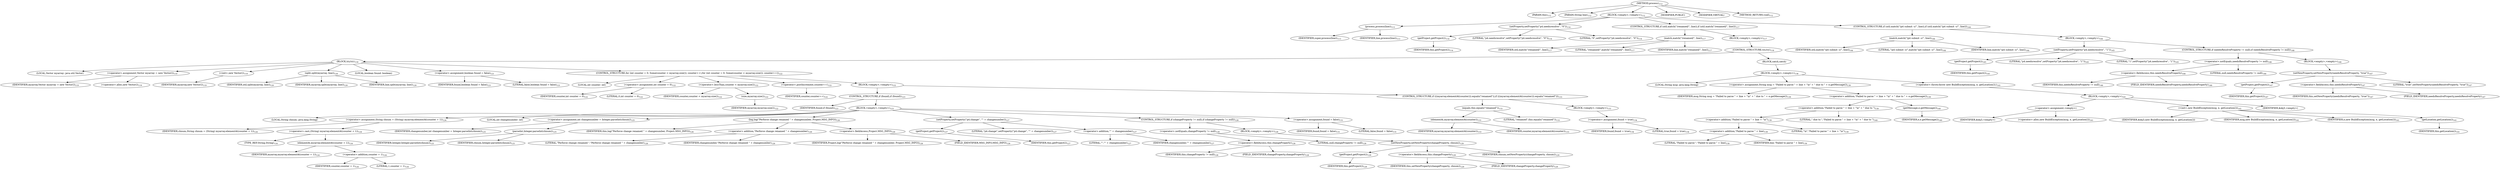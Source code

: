 digraph "process" {  
"115" [label = <(METHOD,process)<SUB>112</SUB>> ]
"15" [label = <(PARAM,this)<SUB>112</SUB>> ]
"116" [label = <(PARAM,String line)<SUB>112</SUB>> ]
"117" [label = <(BLOCK,&lt;empty&gt;,&lt;empty&gt;)<SUB>112</SUB>> ]
"118" [label = <(process,process(line))<SUB>113</SUB>> ]
"119" [label = <(IDENTIFIER,super,process(line))<SUB>113</SUB>> ]
"120" [label = <(IDENTIFIER,line,process(line))<SUB>113</SUB>> ]
"121" [label = <(setProperty,setProperty(&quot;p4.needsresolve&quot;, &quot;0&quot;))<SUB>114</SUB>> ]
"122" [label = <(getProject,getProject())<SUB>114</SUB>> ]
"14" [label = <(IDENTIFIER,this,getProject())<SUB>114</SUB>> ]
"123" [label = <(LITERAL,&quot;p4.needsresolve&quot;,setProperty(&quot;p4.needsresolve&quot;, &quot;0&quot;))<SUB>114</SUB>> ]
"124" [label = <(LITERAL,&quot;0&quot;,setProperty(&quot;p4.needsresolve&quot;, &quot;0&quot;))<SUB>114</SUB>> ]
"125" [label = <(CONTROL_STRUCTURE,if (util.match(&quot;/renamed/&quot;, line)),if (util.match(&quot;/renamed/&quot;, line)))<SUB>117</SUB>> ]
"126" [label = <(match,match(&quot;/renamed/&quot;, line))<SUB>117</SUB>> ]
"127" [label = <(IDENTIFIER,util,match(&quot;/renamed/&quot;, line))<SUB>117</SUB>> ]
"128" [label = <(LITERAL,&quot;/renamed/&quot;,match(&quot;/renamed/&quot;, line))<SUB>117</SUB>> ]
"129" [label = <(IDENTIFIER,line,match(&quot;/renamed/&quot;, line))<SUB>117</SUB>> ]
"130" [label = <(BLOCK,&lt;empty&gt;,&lt;empty&gt;)<SUB>117</SUB>> ]
"131" [label = <(CONTROL_STRUCTURE,try,try)<SUB>118</SUB>> ]
"132" [label = <(BLOCK,try,try)<SUB>118</SUB>> ]
"17" [label = <(LOCAL,Vector myarray: java.util.Vector)> ]
"133" [label = <(&lt;operator&gt;.assignment,Vector myarray = new Vector())<SUB>119</SUB>> ]
"134" [label = <(IDENTIFIER,myarray,Vector myarray = new Vector())<SUB>119</SUB>> ]
"135" [label = <(&lt;operator&gt;.alloc,new Vector())<SUB>119</SUB>> ]
"136" [label = <(&lt;init&gt;,new Vector())<SUB>119</SUB>> ]
"16" [label = <(IDENTIFIER,myarray,new Vector())<SUB>119</SUB>> ]
"137" [label = <(split,split(myarray, line))<SUB>120</SUB>> ]
"138" [label = <(IDENTIFIER,util,split(myarray, line))<SUB>120</SUB>> ]
"139" [label = <(IDENTIFIER,myarray,split(myarray, line))<SUB>120</SUB>> ]
"140" [label = <(IDENTIFIER,line,split(myarray, line))<SUB>120</SUB>> ]
"141" [label = <(LOCAL,boolean found: boolean)> ]
"142" [label = <(&lt;operator&gt;.assignment,boolean found = false)<SUB>121</SUB>> ]
"143" [label = <(IDENTIFIER,found,boolean found = false)<SUB>121</SUB>> ]
"144" [label = <(LITERAL,false,boolean found = false)<SUB>121</SUB>> ]
"145" [label = <(CONTROL_STRUCTURE,for (int counter = 0; Some(counter &lt; myarray.size()); counter++),for (int counter = 0; Some(counter &lt; myarray.size()); counter++))<SUB>122</SUB>> ]
"146" [label = <(LOCAL,int counter: int)> ]
"147" [label = <(&lt;operator&gt;.assignment,int counter = 0)<SUB>122</SUB>> ]
"148" [label = <(IDENTIFIER,counter,int counter = 0)<SUB>122</SUB>> ]
"149" [label = <(LITERAL,0,int counter = 0)<SUB>122</SUB>> ]
"150" [label = <(&lt;operator&gt;.lessThan,counter &lt; myarray.size())<SUB>122</SUB>> ]
"151" [label = <(IDENTIFIER,counter,counter &lt; myarray.size())<SUB>122</SUB>> ]
"152" [label = <(size,myarray.size())<SUB>122</SUB>> ]
"153" [label = <(IDENTIFIER,myarray,myarray.size())<SUB>122</SUB>> ]
"154" [label = <(&lt;operator&gt;.postIncrement,counter++)<SUB>122</SUB>> ]
"155" [label = <(IDENTIFIER,counter,counter++)<SUB>122</SUB>> ]
"156" [label = <(BLOCK,&lt;empty&gt;,&lt;empty&gt;)<SUB>122</SUB>> ]
"157" [label = <(CONTROL_STRUCTURE,if (found),if (found))<SUB>123</SUB>> ]
"158" [label = <(IDENTIFIER,found,if (found))<SUB>123</SUB>> ]
"159" [label = <(BLOCK,&lt;empty&gt;,&lt;empty&gt;)<SUB>123</SUB>> ]
"160" [label = <(LOCAL,String chnum: java.lang.String)> ]
"161" [label = <(&lt;operator&gt;.assignment,String chnum = (String) myarray.elementAt(counter + 1))<SUB>124</SUB>> ]
"162" [label = <(IDENTIFIER,chnum,String chnum = (String) myarray.elementAt(counter + 1))<SUB>124</SUB>> ]
"163" [label = <(&lt;operator&gt;.cast,(String) myarray.elementAt(counter + 1))<SUB>124</SUB>> ]
"164" [label = <(TYPE_REF,String,String)<SUB>124</SUB>> ]
"165" [label = <(elementAt,myarray.elementAt(counter + 1))<SUB>124</SUB>> ]
"166" [label = <(IDENTIFIER,myarray,myarray.elementAt(counter + 1))<SUB>124</SUB>> ]
"167" [label = <(&lt;operator&gt;.addition,counter + 1)<SUB>124</SUB>> ]
"168" [label = <(IDENTIFIER,counter,counter + 1)<SUB>124</SUB>> ]
"169" [label = <(LITERAL,1,counter + 1)<SUB>124</SUB>> ]
"170" [label = <(LOCAL,int changenumber: int)> ]
"171" [label = <(&lt;operator&gt;.assignment,int changenumber = Integer.parseInt(chnum))<SUB>125</SUB>> ]
"172" [label = <(IDENTIFIER,changenumber,int changenumber = Integer.parseInt(chnum))<SUB>125</SUB>> ]
"173" [label = <(parseInt,Integer.parseInt(chnum))<SUB>125</SUB>> ]
"174" [label = <(IDENTIFIER,Integer,Integer.parseInt(chnum))<SUB>125</SUB>> ]
"175" [label = <(IDENTIFIER,chnum,Integer.parseInt(chnum))<SUB>125</SUB>> ]
"176" [label = <(log,log(&quot;Perforce change renamed &quot; + changenumber, Project.MSG_INFO))<SUB>126</SUB>> ]
"18" [label = <(IDENTIFIER,this,log(&quot;Perforce change renamed &quot; + changenumber, Project.MSG_INFO))<SUB>126</SUB>> ]
"177" [label = <(&lt;operator&gt;.addition,&quot;Perforce change renamed &quot; + changenumber)<SUB>126</SUB>> ]
"178" [label = <(LITERAL,&quot;Perforce change renamed &quot;,&quot;Perforce change renamed &quot; + changenumber)<SUB>126</SUB>> ]
"179" [label = <(IDENTIFIER,changenumber,&quot;Perforce change renamed &quot; + changenumber)<SUB>126</SUB>> ]
"180" [label = <(&lt;operator&gt;.fieldAccess,Project.MSG_INFO)<SUB>126</SUB>> ]
"181" [label = <(IDENTIFIER,Project,log(&quot;Perforce change renamed &quot; + changenumber, Project.MSG_INFO))<SUB>126</SUB>> ]
"182" [label = <(FIELD_IDENTIFIER,MSG_INFO,MSG_INFO)<SUB>126</SUB>> ]
"183" [label = <(setProperty,setProperty(&quot;p4.change&quot;, &quot;&quot; + changenumber))<SUB>127</SUB>> ]
"184" [label = <(getProject,getProject())<SUB>127</SUB>> ]
"19" [label = <(IDENTIFIER,this,getProject())<SUB>127</SUB>> ]
"185" [label = <(LITERAL,&quot;p4.change&quot;,setProperty(&quot;p4.change&quot;, &quot;&quot; + changenumber))<SUB>127</SUB>> ]
"186" [label = <(&lt;operator&gt;.addition,&quot;&quot; + changenumber)<SUB>127</SUB>> ]
"187" [label = <(LITERAL,&quot;&quot;,&quot;&quot; + changenumber)<SUB>127</SUB>> ]
"188" [label = <(IDENTIFIER,changenumber,&quot;&quot; + changenumber)<SUB>127</SUB>> ]
"189" [label = <(CONTROL_STRUCTURE,if (changeProperty != null),if (changeProperty != null))<SUB>128</SUB>> ]
"190" [label = <(&lt;operator&gt;.notEquals,changeProperty != null)<SUB>128</SUB>> ]
"191" [label = <(&lt;operator&gt;.fieldAccess,this.changeProperty)<SUB>128</SUB>> ]
"192" [label = <(IDENTIFIER,this,changeProperty != null)<SUB>128</SUB>> ]
"193" [label = <(FIELD_IDENTIFIER,changeProperty,changeProperty)<SUB>128</SUB>> ]
"194" [label = <(LITERAL,null,changeProperty != null)<SUB>128</SUB>> ]
"195" [label = <(BLOCK,&lt;empty&gt;,&lt;empty&gt;)<SUB>128</SUB>> ]
"196" [label = <(setNewProperty,setNewProperty(changeProperty, chnum))<SUB>129</SUB>> ]
"197" [label = <(getProject,getProject())<SUB>129</SUB>> ]
"20" [label = <(IDENTIFIER,this,getProject())<SUB>129</SUB>> ]
"198" [label = <(&lt;operator&gt;.fieldAccess,this.changeProperty)<SUB>129</SUB>> ]
"199" [label = <(IDENTIFIER,this,setNewProperty(changeProperty, chnum))<SUB>129</SUB>> ]
"200" [label = <(FIELD_IDENTIFIER,changeProperty,changeProperty)<SUB>129</SUB>> ]
"201" [label = <(IDENTIFIER,chnum,setNewProperty(changeProperty, chnum))<SUB>129</SUB>> ]
"202" [label = <(&lt;operator&gt;.assignment,found = false)<SUB>131</SUB>> ]
"203" [label = <(IDENTIFIER,found,found = false)<SUB>131</SUB>> ]
"204" [label = <(LITERAL,false,found = false)<SUB>131</SUB>> ]
"205" [label = <(CONTROL_STRUCTURE,if (((myarray.elementAt(counter))).equals(&quot;renamed&quot;)),if (((myarray.elementAt(counter))).equals(&quot;renamed&quot;)))<SUB>133</SUB>> ]
"206" [label = <(equals,this.equals(&quot;renamed&quot;))<SUB>133</SUB>> ]
"207" [label = <(elementAt,myarray.elementAt(counter))<SUB>133</SUB>> ]
"208" [label = <(IDENTIFIER,myarray,myarray.elementAt(counter))<SUB>133</SUB>> ]
"209" [label = <(IDENTIFIER,counter,myarray.elementAt(counter))<SUB>133</SUB>> ]
"210" [label = <(LITERAL,&quot;renamed&quot;,this.equals(&quot;renamed&quot;))<SUB>133</SUB>> ]
"211" [label = <(BLOCK,&lt;empty&gt;,&lt;empty&gt;)<SUB>133</SUB>> ]
"212" [label = <(&lt;operator&gt;.assignment,found = true)<SUB>134</SUB>> ]
"213" [label = <(IDENTIFIER,found,found = true)<SUB>134</SUB>> ]
"214" [label = <(LITERAL,true,found = true)<SUB>134</SUB>> ]
"215" [label = <(BLOCK,catch,catch)> ]
"216" [label = <(BLOCK,&lt;empty&gt;,&lt;empty&gt;)<SUB>138</SUB>> ]
"217" [label = <(LOCAL,String msg: java.lang.String)> ]
"218" [label = <(&lt;operator&gt;.assignment,String msg = &quot;Failed to parse &quot; + line + &quot;\n&quot; + &quot; due to &quot; + e.getMessage())<SUB>139</SUB>> ]
"219" [label = <(IDENTIFIER,msg,String msg = &quot;Failed to parse &quot; + line + &quot;\n&quot; + &quot; due to &quot; + e.getMessage())<SUB>139</SUB>> ]
"220" [label = <(&lt;operator&gt;.addition,&quot;Failed to parse &quot; + line + &quot;\n&quot; + &quot; due to &quot; + e.getMessage())<SUB>139</SUB>> ]
"221" [label = <(&lt;operator&gt;.addition,&quot;Failed to parse &quot; + line + &quot;\n&quot; + &quot; due to &quot;)<SUB>139</SUB>> ]
"222" [label = <(&lt;operator&gt;.addition,&quot;Failed to parse &quot; + line + &quot;\n&quot;)<SUB>139</SUB>> ]
"223" [label = <(&lt;operator&gt;.addition,&quot;Failed to parse &quot; + line)<SUB>139</SUB>> ]
"224" [label = <(LITERAL,&quot;Failed to parse &quot;,&quot;Failed to parse &quot; + line)<SUB>139</SUB>> ]
"225" [label = <(IDENTIFIER,line,&quot;Failed to parse &quot; + line)<SUB>139</SUB>> ]
"226" [label = <(LITERAL,&quot;\n&quot;,&quot;Failed to parse &quot; + line + &quot;\n&quot;)<SUB>139</SUB>> ]
"227" [label = <(LITERAL,&quot; due to &quot;,&quot;Failed to parse &quot; + line + &quot;\n&quot; + &quot; due to &quot;)<SUB>140</SUB>> ]
"228" [label = <(getMessage,e.getMessage())<SUB>140</SUB>> ]
"229" [label = <(IDENTIFIER,e,e.getMessage())<SUB>140</SUB>> ]
"230" [label = <(&lt;operator&gt;.throw,throw new BuildException(msg, e, getLocation());)<SUB>141</SUB>> ]
"231" [label = <(BLOCK,&lt;empty&gt;,&lt;empty&gt;)<SUB>141</SUB>> ]
"232" [label = <(&lt;operator&gt;.assignment,&lt;empty&gt;)> ]
"233" [label = <(IDENTIFIER,$obj3,&lt;empty&gt;)> ]
"234" [label = <(&lt;operator&gt;.alloc,new BuildException(msg, e, getLocation()))<SUB>141</SUB>> ]
"235" [label = <(&lt;init&gt;,new BuildException(msg, e, getLocation()))<SUB>141</SUB>> ]
"236" [label = <(IDENTIFIER,$obj3,new BuildException(msg, e, getLocation()))> ]
"237" [label = <(IDENTIFIER,msg,new BuildException(msg, e, getLocation()))<SUB>141</SUB>> ]
"238" [label = <(IDENTIFIER,e,new BuildException(msg, e, getLocation()))<SUB>141</SUB>> ]
"239" [label = <(getLocation,getLocation())<SUB>141</SUB>> ]
"21" [label = <(IDENTIFIER,this,getLocation())<SUB>141</SUB>> ]
"240" [label = <(IDENTIFIER,$obj3,&lt;empty&gt;)> ]
"241" [label = <(CONTROL_STRUCTURE,if (util.match(&quot;/p4 submit -c/&quot;, line)),if (util.match(&quot;/p4 submit -c/&quot;, line)))<SUB>144</SUB>> ]
"242" [label = <(match,match(&quot;/p4 submit -c/&quot;, line))<SUB>144</SUB>> ]
"243" [label = <(IDENTIFIER,util,match(&quot;/p4 submit -c/&quot;, line))<SUB>144</SUB>> ]
"244" [label = <(LITERAL,&quot;/p4 submit -c/&quot;,match(&quot;/p4 submit -c/&quot;, line))<SUB>144</SUB>> ]
"245" [label = <(IDENTIFIER,line,match(&quot;/p4 submit -c/&quot;, line))<SUB>144</SUB>> ]
"246" [label = <(BLOCK,&lt;empty&gt;,&lt;empty&gt;)<SUB>144</SUB>> ]
"247" [label = <(setProperty,setProperty(&quot;p4.needsresolve&quot;, &quot;1&quot;))<SUB>145</SUB>> ]
"248" [label = <(getProject,getProject())<SUB>145</SUB>> ]
"22" [label = <(IDENTIFIER,this,getProject())<SUB>145</SUB>> ]
"249" [label = <(LITERAL,&quot;p4.needsresolve&quot;,setProperty(&quot;p4.needsresolve&quot;, &quot;1&quot;))<SUB>145</SUB>> ]
"250" [label = <(LITERAL,&quot;1&quot;,setProperty(&quot;p4.needsresolve&quot;, &quot;1&quot;))<SUB>145</SUB>> ]
"251" [label = <(CONTROL_STRUCTURE,if (needsResolveProperty != null),if (needsResolveProperty != null))<SUB>146</SUB>> ]
"252" [label = <(&lt;operator&gt;.notEquals,needsResolveProperty != null)<SUB>146</SUB>> ]
"253" [label = <(&lt;operator&gt;.fieldAccess,this.needsResolveProperty)<SUB>146</SUB>> ]
"254" [label = <(IDENTIFIER,this,needsResolveProperty != null)<SUB>146</SUB>> ]
"255" [label = <(FIELD_IDENTIFIER,needsResolveProperty,needsResolveProperty)<SUB>146</SUB>> ]
"256" [label = <(LITERAL,null,needsResolveProperty != null)<SUB>146</SUB>> ]
"257" [label = <(BLOCK,&lt;empty&gt;,&lt;empty&gt;)<SUB>146</SUB>> ]
"258" [label = <(setNewProperty,setNewProperty(needsResolveProperty, &quot;true&quot;))<SUB>147</SUB>> ]
"259" [label = <(getProject,getProject())<SUB>147</SUB>> ]
"23" [label = <(IDENTIFIER,this,getProject())<SUB>147</SUB>> ]
"260" [label = <(&lt;operator&gt;.fieldAccess,this.needsResolveProperty)<SUB>147</SUB>> ]
"261" [label = <(IDENTIFIER,this,setNewProperty(needsResolveProperty, &quot;true&quot;))<SUB>147</SUB>> ]
"262" [label = <(FIELD_IDENTIFIER,needsResolveProperty,needsResolveProperty)<SUB>147</SUB>> ]
"263" [label = <(LITERAL,&quot;true&quot;,setNewProperty(needsResolveProperty, &quot;true&quot;))<SUB>147</SUB>> ]
"264" [label = <(MODIFIER,PUBLIC)> ]
"265" [label = <(MODIFIER,VIRTUAL)> ]
"266" [label = <(METHOD_RETURN,void)<SUB>112</SUB>> ]
  "115" -> "15" 
  "115" -> "116" 
  "115" -> "117" 
  "115" -> "264" 
  "115" -> "265" 
  "115" -> "266" 
  "117" -> "118" 
  "117" -> "121" 
  "117" -> "125" 
  "117" -> "241" 
  "118" -> "119" 
  "118" -> "120" 
  "121" -> "122" 
  "121" -> "123" 
  "121" -> "124" 
  "122" -> "14" 
  "125" -> "126" 
  "125" -> "130" 
  "126" -> "127" 
  "126" -> "128" 
  "126" -> "129" 
  "130" -> "131" 
  "131" -> "132" 
  "131" -> "215" 
  "132" -> "17" 
  "132" -> "133" 
  "132" -> "136" 
  "132" -> "137" 
  "132" -> "141" 
  "132" -> "142" 
  "132" -> "145" 
  "133" -> "134" 
  "133" -> "135" 
  "136" -> "16" 
  "137" -> "138" 
  "137" -> "139" 
  "137" -> "140" 
  "142" -> "143" 
  "142" -> "144" 
  "145" -> "146" 
  "145" -> "147" 
  "145" -> "150" 
  "145" -> "154" 
  "145" -> "156" 
  "147" -> "148" 
  "147" -> "149" 
  "150" -> "151" 
  "150" -> "152" 
  "152" -> "153" 
  "154" -> "155" 
  "156" -> "157" 
  "156" -> "205" 
  "157" -> "158" 
  "157" -> "159" 
  "159" -> "160" 
  "159" -> "161" 
  "159" -> "170" 
  "159" -> "171" 
  "159" -> "176" 
  "159" -> "183" 
  "159" -> "189" 
  "159" -> "202" 
  "161" -> "162" 
  "161" -> "163" 
  "163" -> "164" 
  "163" -> "165" 
  "165" -> "166" 
  "165" -> "167" 
  "167" -> "168" 
  "167" -> "169" 
  "171" -> "172" 
  "171" -> "173" 
  "173" -> "174" 
  "173" -> "175" 
  "176" -> "18" 
  "176" -> "177" 
  "176" -> "180" 
  "177" -> "178" 
  "177" -> "179" 
  "180" -> "181" 
  "180" -> "182" 
  "183" -> "184" 
  "183" -> "185" 
  "183" -> "186" 
  "184" -> "19" 
  "186" -> "187" 
  "186" -> "188" 
  "189" -> "190" 
  "189" -> "195" 
  "190" -> "191" 
  "190" -> "194" 
  "191" -> "192" 
  "191" -> "193" 
  "195" -> "196" 
  "196" -> "197" 
  "196" -> "198" 
  "196" -> "201" 
  "197" -> "20" 
  "198" -> "199" 
  "198" -> "200" 
  "202" -> "203" 
  "202" -> "204" 
  "205" -> "206" 
  "205" -> "211" 
  "206" -> "207" 
  "206" -> "210" 
  "207" -> "208" 
  "207" -> "209" 
  "211" -> "212" 
  "212" -> "213" 
  "212" -> "214" 
  "215" -> "216" 
  "216" -> "217" 
  "216" -> "218" 
  "216" -> "230" 
  "218" -> "219" 
  "218" -> "220" 
  "220" -> "221" 
  "220" -> "228" 
  "221" -> "222" 
  "221" -> "227" 
  "222" -> "223" 
  "222" -> "226" 
  "223" -> "224" 
  "223" -> "225" 
  "228" -> "229" 
  "230" -> "231" 
  "231" -> "232" 
  "231" -> "235" 
  "231" -> "240" 
  "232" -> "233" 
  "232" -> "234" 
  "235" -> "236" 
  "235" -> "237" 
  "235" -> "238" 
  "235" -> "239" 
  "239" -> "21" 
  "241" -> "242" 
  "241" -> "246" 
  "242" -> "243" 
  "242" -> "244" 
  "242" -> "245" 
  "246" -> "247" 
  "246" -> "251" 
  "247" -> "248" 
  "247" -> "249" 
  "247" -> "250" 
  "248" -> "22" 
  "251" -> "252" 
  "251" -> "257" 
  "252" -> "253" 
  "252" -> "256" 
  "253" -> "254" 
  "253" -> "255" 
  "257" -> "258" 
  "258" -> "259" 
  "258" -> "260" 
  "258" -> "263" 
  "259" -> "23" 
  "260" -> "261" 
  "260" -> "262" 
}
